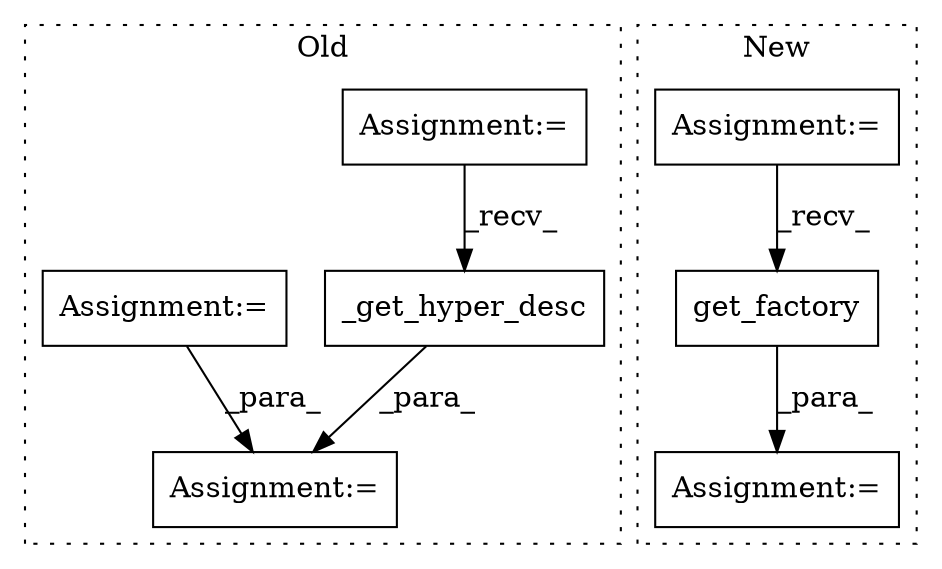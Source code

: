 digraph G {
subgraph cluster0 {
1 [label="_get_hyper_desc" a="32" s="1901" l="17" shape="box"];
5 [label="Assignment:=" a="7" s="1418" l="22" shape="box"];
6 [label="Assignment:=" a="7" s="1957" l="1" shape="box"];
7 [label="Assignment:=" a="7" s="1127" l="14" shape="box"];
label = "Old";
style="dotted";
}
subgraph cluster1 {
2 [label="get_factory" a="32" s="1530" l="13" shape="box"];
3 [label="Assignment:=" a="7" s="1517" l="1" shape="box"];
4 [label="Assignment:=" a="7" s="1132" l="11" shape="box"];
label = "New";
style="dotted";
}
1 -> 6 [label="_para_"];
2 -> 3 [label="_para_"];
4 -> 2 [label="_recv_"];
5 -> 1 [label="_recv_"];
7 -> 6 [label="_para_"];
}